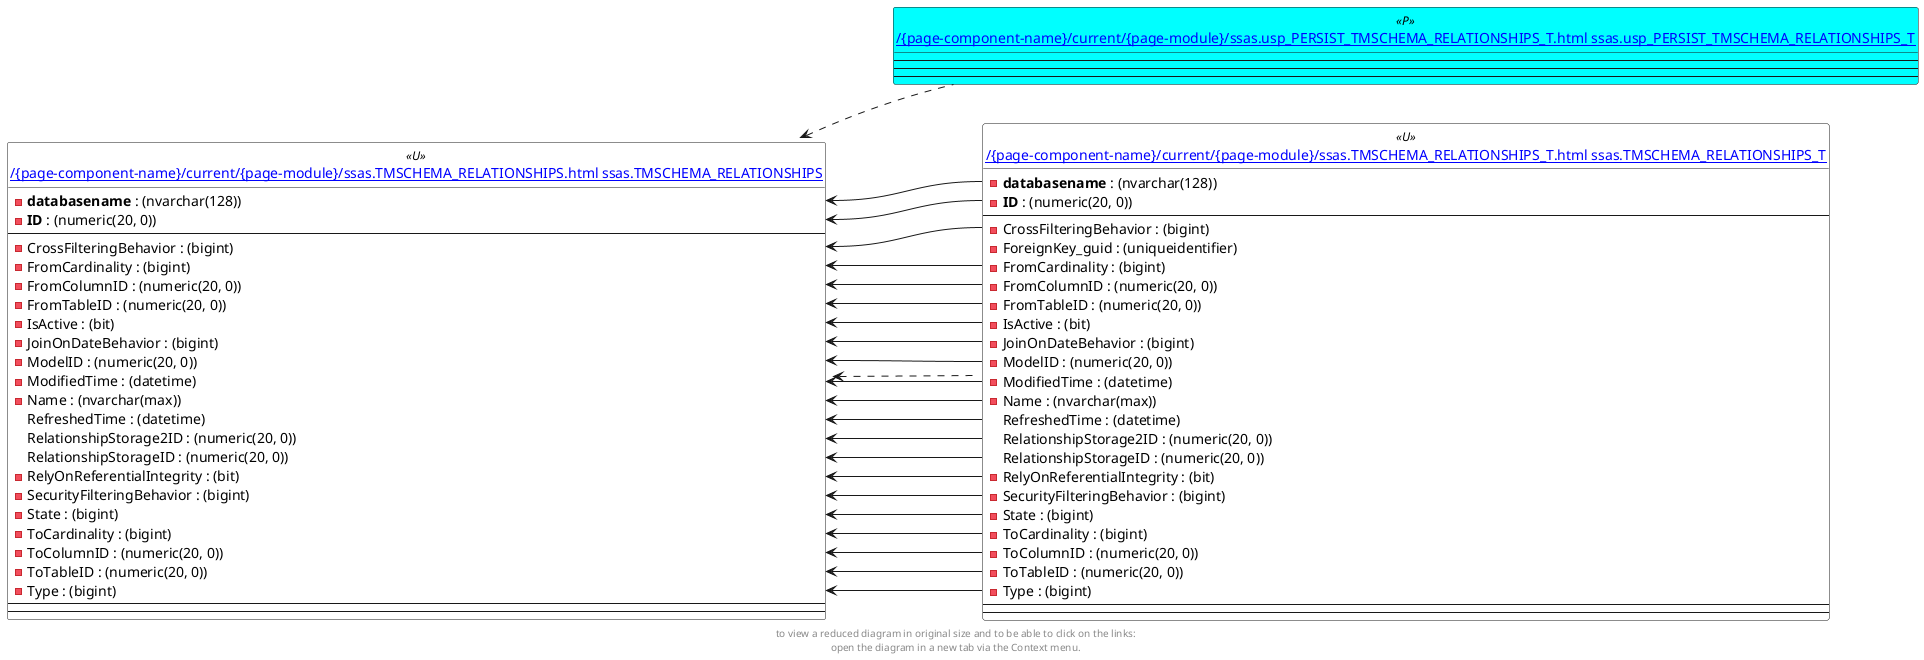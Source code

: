 @startuml
left to right direction
'top to bottom direction
hide circle
'avoide "." issues:
set namespaceSeparator none


skinparam class {
  BackgroundColor White
  BackgroundColor<<FN>> Yellow
  BackgroundColor<<FS>> Yellow
  BackgroundColor<<FT>> LightGray
  BackgroundColor<<IF>> Yellow
  BackgroundColor<<IS>> Yellow
  BackgroundColor<<P>> Aqua
  BackgroundColor<<PC>> Aqua
  BackgroundColor<<SN>> Yellow
  BackgroundColor<<SO>> SlateBlue
  BackgroundColor<<TF>> LightGray
  BackgroundColor<<TR>> Tomato
  BackgroundColor<<U>> White
  BackgroundColor<<V>> WhiteSmoke
  BackgroundColor<<X>> Aqua
}


entity "[[{site-url}/{page-component-name}/current/{page-module}/ssas.TMSCHEMA_RELATIONSHIPS.html ssas.TMSCHEMA_RELATIONSHIPS]]" as ssas.TMSCHEMA_RELATIONSHIPS << U >> {
  - **databasename** : (nvarchar(128))
  - **ID** : (numeric(20, 0))
  --
  - CrossFilteringBehavior : (bigint)
  - FromCardinality : (bigint)
  - FromColumnID : (numeric(20, 0))
  - FromTableID : (numeric(20, 0))
  - IsActive : (bit)
  - JoinOnDateBehavior : (bigint)
  - ModelID : (numeric(20, 0))
  - ModifiedTime : (datetime)
  - Name : (nvarchar(max))
  RefreshedTime : (datetime)
  RelationshipStorage2ID : (numeric(20, 0))
  RelationshipStorageID : (numeric(20, 0))
  - RelyOnReferentialIntegrity : (bit)
  - SecurityFilteringBehavior : (bigint)
  - State : (bigint)
  - ToCardinality : (bigint)
  - ToColumnID : (numeric(20, 0))
  - ToTableID : (numeric(20, 0))
  - Type : (bigint)
  --
  --
}

entity "[[{site-url}/{page-component-name}/current/{page-module}/ssas.TMSCHEMA_RELATIONSHIPS_T.html ssas.TMSCHEMA_RELATIONSHIPS_T]]" as ssas.TMSCHEMA_RELATIONSHIPS_T << U >> {
  - **databasename** : (nvarchar(128))
  - **ID** : (numeric(20, 0))
  --
  - CrossFilteringBehavior : (bigint)
  - ForeignKey_guid : (uniqueidentifier)
  - FromCardinality : (bigint)
  - FromColumnID : (numeric(20, 0))
  - FromTableID : (numeric(20, 0))
  - IsActive : (bit)
  - JoinOnDateBehavior : (bigint)
  - ModelID : (numeric(20, 0))
  - ModifiedTime : (datetime)
  - Name : (nvarchar(max))
  RefreshedTime : (datetime)
  RelationshipStorage2ID : (numeric(20, 0))
  RelationshipStorageID : (numeric(20, 0))
  - RelyOnReferentialIntegrity : (bit)
  - SecurityFilteringBehavior : (bigint)
  - State : (bigint)
  - ToCardinality : (bigint)
  - ToColumnID : (numeric(20, 0))
  - ToTableID : (numeric(20, 0))
  - Type : (bigint)
  --
  --
}

entity "[[{site-url}/{page-component-name}/current/{page-module}/ssas.usp_PERSIST_TMSCHEMA_RELATIONSHIPS_T.html ssas.usp_PERSIST_TMSCHEMA_RELATIONSHIPS_T]]" as ssas.usp_PERSIST_TMSCHEMA_RELATIONSHIPS_T << P >> {
  --
  --
  --
}

ssas.TMSCHEMA_RELATIONSHIPS <.. ssas.TMSCHEMA_RELATIONSHIPS_T
ssas.TMSCHEMA_RELATIONSHIPS <.. ssas.usp_PERSIST_TMSCHEMA_RELATIONSHIPS_T
ssas.TMSCHEMA_RELATIONSHIPS::CrossFilteringBehavior <-- ssas.TMSCHEMA_RELATIONSHIPS_T::CrossFilteringBehavior
ssas.TMSCHEMA_RELATIONSHIPS::databasename <-- ssas.TMSCHEMA_RELATIONSHIPS_T::databasename
ssas.TMSCHEMA_RELATIONSHIPS::FromCardinality <-- ssas.TMSCHEMA_RELATIONSHIPS_T::FromCardinality
ssas.TMSCHEMA_RELATIONSHIPS::FromColumnID <-- ssas.TMSCHEMA_RELATIONSHIPS_T::FromColumnID
ssas.TMSCHEMA_RELATIONSHIPS::FromTableID <-- ssas.TMSCHEMA_RELATIONSHIPS_T::FromTableID
ssas.TMSCHEMA_RELATIONSHIPS::ID <-- ssas.TMSCHEMA_RELATIONSHIPS_T::ID
ssas.TMSCHEMA_RELATIONSHIPS::IsActive <-- ssas.TMSCHEMA_RELATIONSHIPS_T::IsActive
ssas.TMSCHEMA_RELATIONSHIPS::JoinOnDateBehavior <-- ssas.TMSCHEMA_RELATIONSHIPS_T::JoinOnDateBehavior
ssas.TMSCHEMA_RELATIONSHIPS::ModelID <-- ssas.TMSCHEMA_RELATIONSHIPS_T::ModelID
ssas.TMSCHEMA_RELATIONSHIPS::ModifiedTime <-- ssas.TMSCHEMA_RELATIONSHIPS_T::ModifiedTime
ssas.TMSCHEMA_RELATIONSHIPS::Name <-- ssas.TMSCHEMA_RELATIONSHIPS_T::Name
ssas.TMSCHEMA_RELATIONSHIPS::RefreshedTime <-- ssas.TMSCHEMA_RELATIONSHIPS_T::RefreshedTime
ssas.TMSCHEMA_RELATIONSHIPS::RelationshipStorage2ID <-- ssas.TMSCHEMA_RELATIONSHIPS_T::RelationshipStorage2ID
ssas.TMSCHEMA_RELATIONSHIPS::RelationshipStorageID <-- ssas.TMSCHEMA_RELATIONSHIPS_T::RelationshipStorageID
ssas.TMSCHEMA_RELATIONSHIPS::RelyOnReferentialIntegrity <-- ssas.TMSCHEMA_RELATIONSHIPS_T::RelyOnReferentialIntegrity
ssas.TMSCHEMA_RELATIONSHIPS::SecurityFilteringBehavior <-- ssas.TMSCHEMA_RELATIONSHIPS_T::SecurityFilteringBehavior
ssas.TMSCHEMA_RELATIONSHIPS::State <-- ssas.TMSCHEMA_RELATIONSHIPS_T::State
ssas.TMSCHEMA_RELATIONSHIPS::ToCardinality <-- ssas.TMSCHEMA_RELATIONSHIPS_T::ToCardinality
ssas.TMSCHEMA_RELATIONSHIPS::ToColumnID <-- ssas.TMSCHEMA_RELATIONSHIPS_T::ToColumnID
ssas.TMSCHEMA_RELATIONSHIPS::ToTableID <-- ssas.TMSCHEMA_RELATIONSHIPS_T::ToTableID
ssas.TMSCHEMA_RELATIONSHIPS::Type <-- ssas.TMSCHEMA_RELATIONSHIPS_T::Type
footer
to view a reduced diagram in original size and to be able to click on the links:
open the diagram in a new tab via the Context menu.
end footer

@enduml

